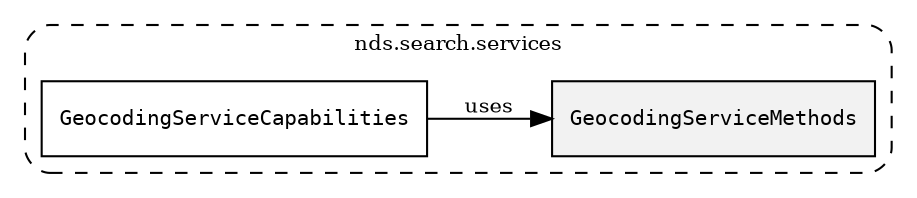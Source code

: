 /**
 * This dot file creates symbol collaboration diagram for GeocodingServiceMethods.
 */
digraph ZSERIO
{
    node [shape=box, fontsize=10];
    rankdir="LR";
    fontsize=10;
    tooltip="GeocodingServiceMethods collaboration diagram";

    subgraph "cluster_nds.search.services"
    {
        style="dashed, rounded";
        label="nds.search.services";
        tooltip="Package nds.search.services";
        href="../../../content/packages/nds.search.services.html#Package-nds-search-services";
        target="_parent";

        "GeocodingServiceMethods" [style="filled", fillcolor="#0000000D", target="_parent", label=<<font face="monospace"><table align="center" border="0" cellspacing="0" cellpadding="0"><tr><td href="../../../content/packages/nds.search.services.html#Bitmask-GeocodingServiceMethods" title="Bitmask defined in nds.search.services">GeocodingServiceMethods</td></tr></table></font>>];
        "GeocodingServiceCapabilities" [target="_parent", label=<<font face="monospace"><table align="center" border="0" cellspacing="0" cellpadding="0"><tr><td href="../../../content/packages/nds.search.services.html#Structure-GeocodingServiceCapabilities" title="Structure defined in nds.search.services">GeocodingServiceCapabilities</td></tr></table></font>>];
    }

    "GeocodingServiceCapabilities" -> "GeocodingServiceMethods" [label="uses", fontsize=10];
}
